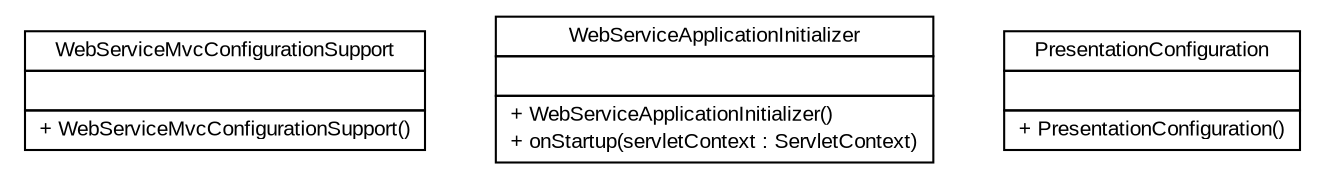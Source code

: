 #!/usr/local/bin/dot
#
# Class diagram 
# Generated by UMLGraph version R5_6 (http://www.umlgraph.org/)
#

digraph G {
	edge [fontname="arial",fontsize=10,labelfontname="arial",labelfontsize=10];
	node [fontname="arial",fontsize=10,shape=plaintext];
	nodesep=0.25;
	ranksep=0.5;
	// br.gov.to.sefaz.presentation.configuration.WebServiceMvcConfigurationSupport
	c33 [label=<<table title="br.gov.to.sefaz.presentation.configuration.WebServiceMvcConfigurationSupport" border="0" cellborder="1" cellspacing="0" cellpadding="2" port="p" href="./WebServiceMvcConfigurationSupport.html">
		<tr><td><table border="0" cellspacing="0" cellpadding="1">
<tr><td align="center" balign="center"> WebServiceMvcConfigurationSupport </td></tr>
		</table></td></tr>
		<tr><td><table border="0" cellspacing="0" cellpadding="1">
<tr><td align="left" balign="left">  </td></tr>
		</table></td></tr>
		<tr><td><table border="0" cellspacing="0" cellpadding="1">
<tr><td align="left" balign="left"> + WebServiceMvcConfigurationSupport() </td></tr>
		</table></td></tr>
		</table>>, URL="./WebServiceMvcConfigurationSupport.html", fontname="arial", fontcolor="black", fontsize=10.0];
	// br.gov.to.sefaz.presentation.configuration.WebServiceApplicationInitializer
	c34 [label=<<table title="br.gov.to.sefaz.presentation.configuration.WebServiceApplicationInitializer" border="0" cellborder="1" cellspacing="0" cellpadding="2" port="p" href="./WebServiceApplicationInitializer.html">
		<tr><td><table border="0" cellspacing="0" cellpadding="1">
<tr><td align="center" balign="center"> WebServiceApplicationInitializer </td></tr>
		</table></td></tr>
		<tr><td><table border="0" cellspacing="0" cellpadding="1">
<tr><td align="left" balign="left">  </td></tr>
		</table></td></tr>
		<tr><td><table border="0" cellspacing="0" cellpadding="1">
<tr><td align="left" balign="left"> + WebServiceApplicationInitializer() </td></tr>
<tr><td align="left" balign="left"> + onStartup(servletContext : ServletContext) </td></tr>
		</table></td></tr>
		</table>>, URL="./WebServiceApplicationInitializer.html", fontname="arial", fontcolor="black", fontsize=10.0];
	// br.gov.to.sefaz.presentation.configuration.PresentationConfiguration
	c35 [label=<<table title="br.gov.to.sefaz.presentation.configuration.PresentationConfiguration" border="0" cellborder="1" cellspacing="0" cellpadding="2" port="p" href="./PresentationConfiguration.html">
		<tr><td><table border="0" cellspacing="0" cellpadding="1">
<tr><td align="center" balign="center"> PresentationConfiguration </td></tr>
		</table></td></tr>
		<tr><td><table border="0" cellspacing="0" cellpadding="1">
<tr><td align="left" balign="left">  </td></tr>
		</table></td></tr>
		<tr><td><table border="0" cellspacing="0" cellpadding="1">
<tr><td align="left" balign="left"> + PresentationConfiguration() </td></tr>
		</table></td></tr>
		</table>>, URL="./PresentationConfiguration.html", fontname="arial", fontcolor="black", fontsize=10.0];
}

